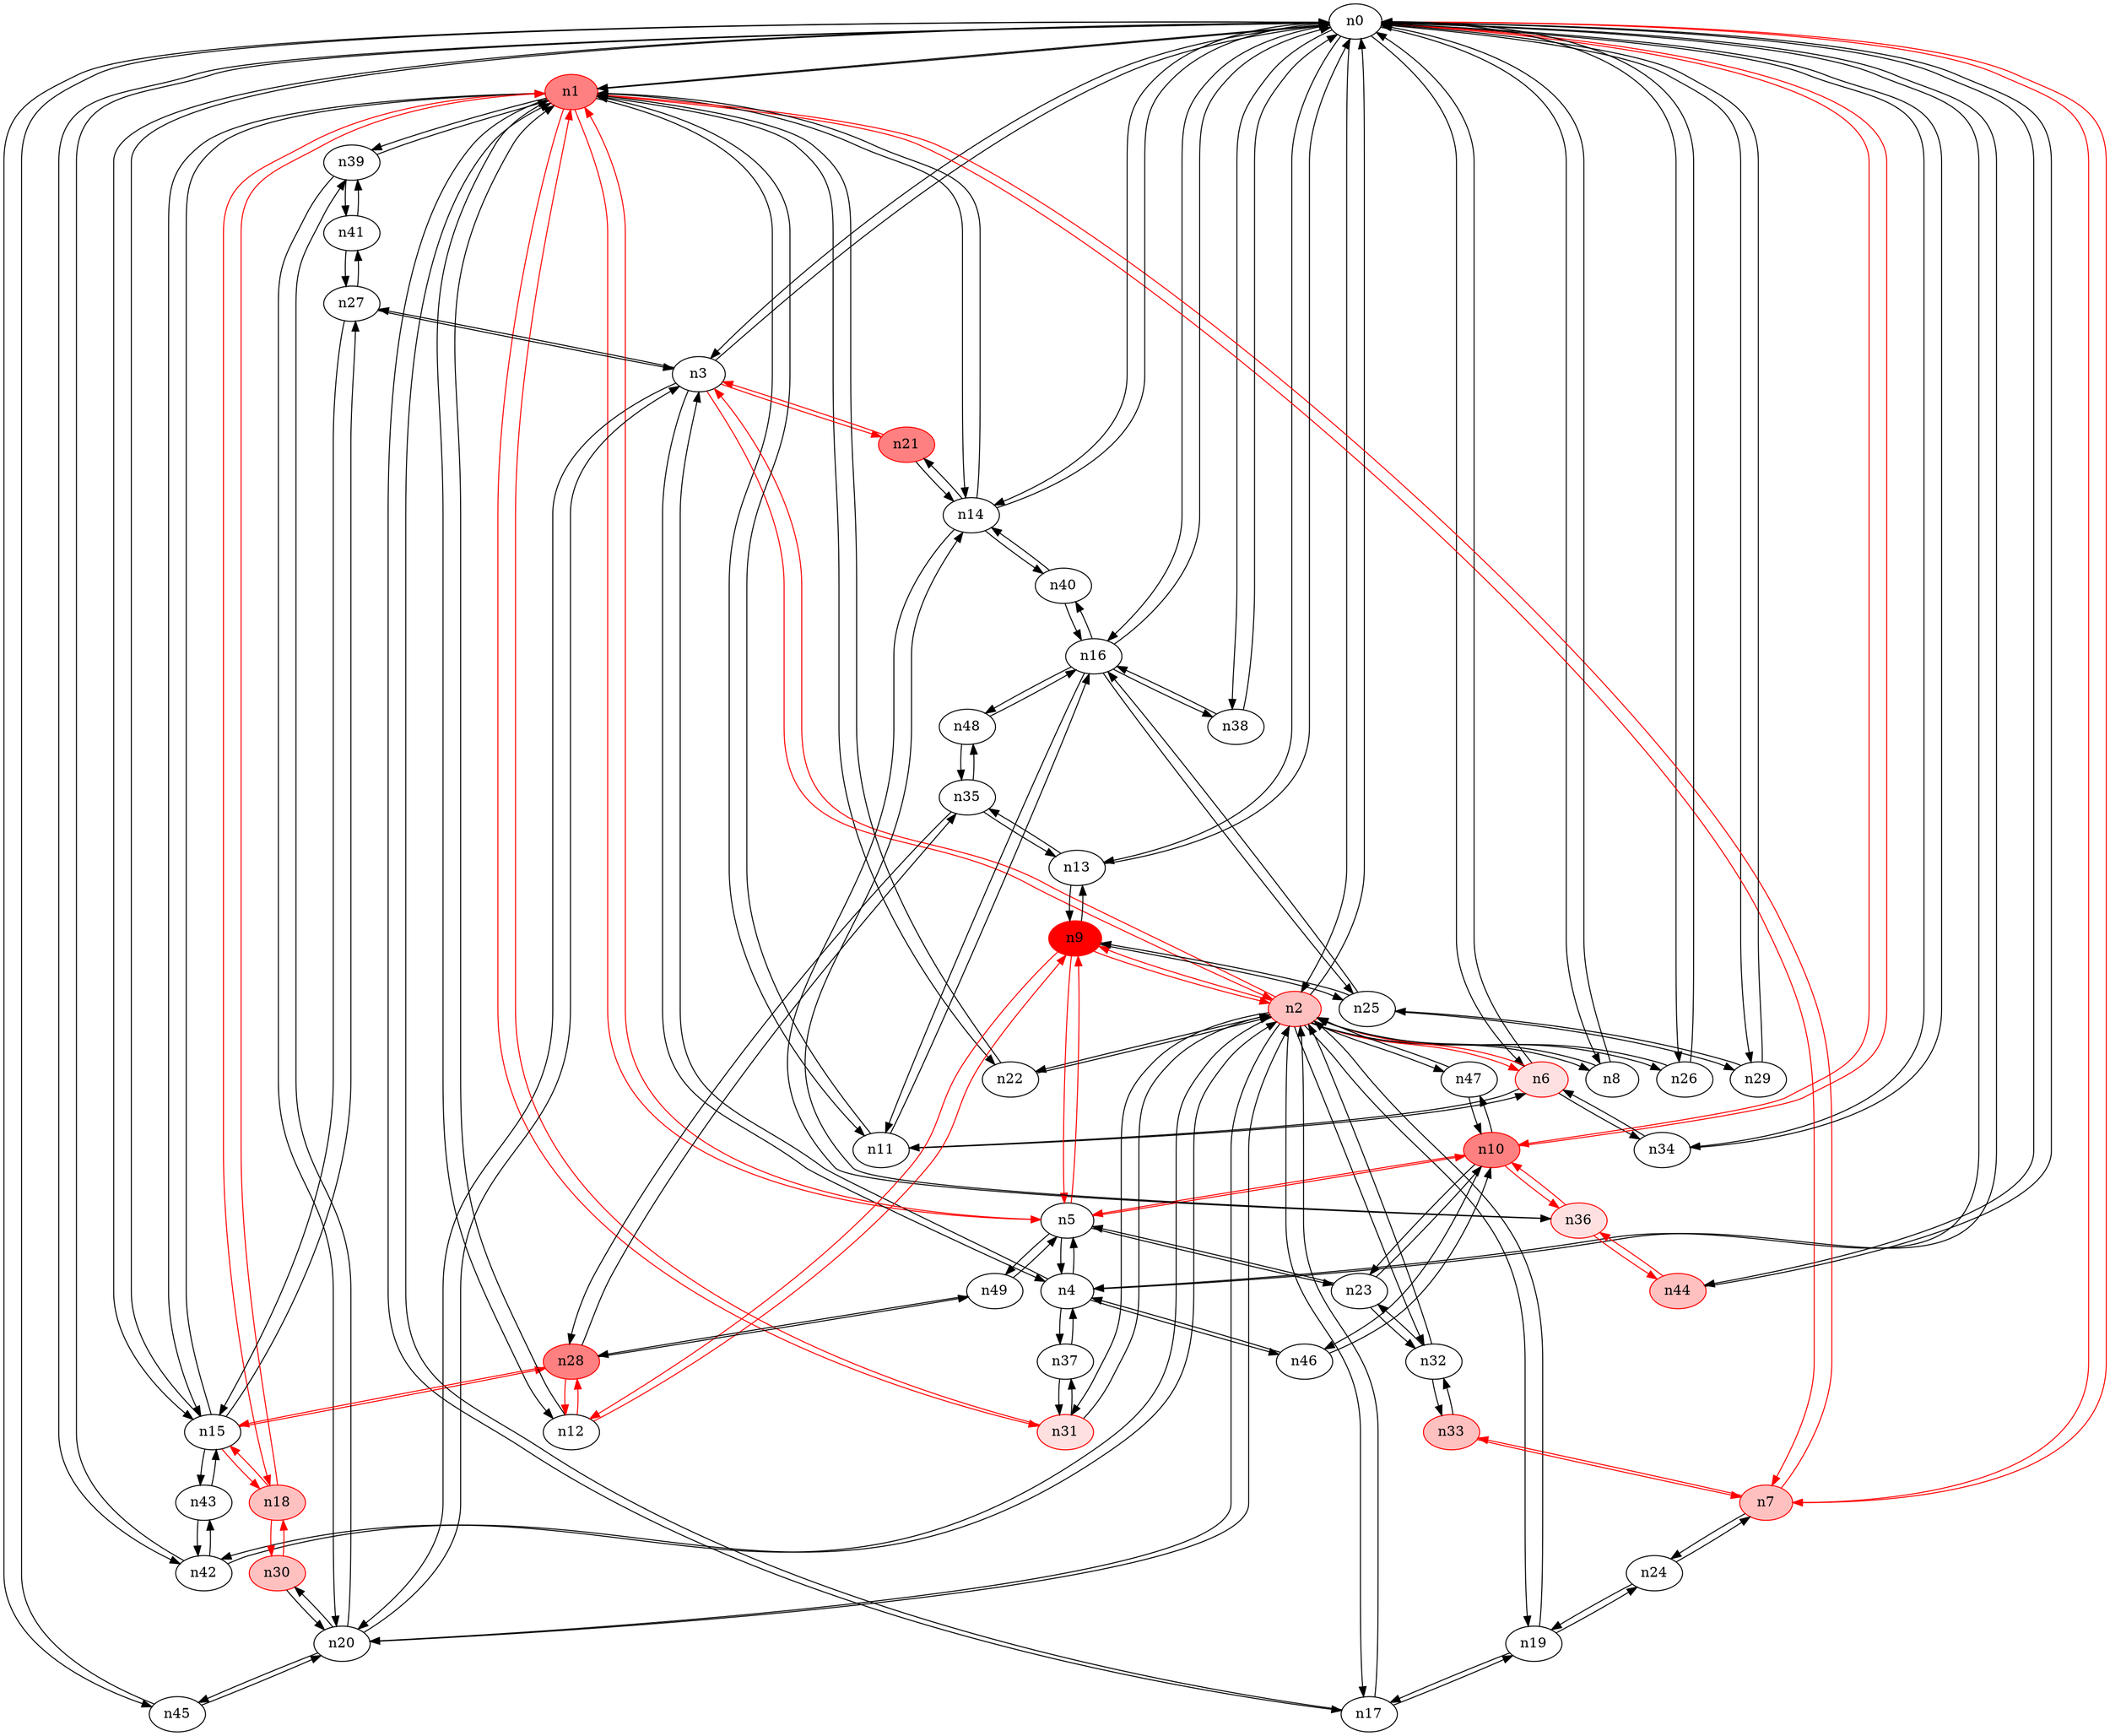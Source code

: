 strict digraph {
n0 [type=switch];
n1 [type=host, color="#FF0000", style=filled, fillcolor="#FF8080"];
n2 [type=host, color="#FF0000", style=filled, fillcolor="#FFC0C0"];
n3 [type=switch];
n4 [type=switch];
n6 [type=host, color="#FF0000", style=filled, fillcolor="#FFE0E0"];
n7 [type=host, color="#FF0000", style=filled, fillcolor="#FFC0C0"];
n8 [type=switch];
n10 [type=switch, color="#FF0000", style=filled, fillcolor="#FF8080"];
n13 [type=switch];
n14 [type=switch];
n15 [type=switch];
n16 [type=switch];
n26 [type=switch];
n29 [type=switch];
n34 [type=switch];
n38 [type=switch];
n42 [type=switch];
n44 [type=host, color="#FF0000", style=filled, fillcolor="#FFC0C0"];
n45 [type=switch];
n5 [type=switch];
n11 [type=switch];
n12 [type=switch];
n17 [type=switch];
n18 [type=host, color="#FF0000", style=filled, fillcolor="#FFC0C0"];
n22 [type=switch];
n31 [type=host, color="#FF0000", style=filled, fillcolor="#FFE0E0"];
n39 [type=switch];
n9 [type=host, color="#FF0000", style=filled, fillcolor="#FF0000"];
n19 [type=switch];
n20 [type=switch];
n32 [type=switch];
n47 [type=switch];
n21 [type=host, color="#FF0000", style=filled, fillcolor="#FF8080"];
n27 [type=switch];
n37 [type=switch];
n46 [type=switch];
n23 [type=switch];
n49 [type=switch];
n24 [type=switch];
n33 [type=host, color="#FF0000", style=filled, fillcolor="#FFC0C0"];
n25 [type=switch];
n36 [type=host, color="#FF0000", style=filled, fillcolor="#FFE0E0"];
n28 [type=switch, color="#FF0000", style=filled, fillcolor="#FF8080"];
n35 [type=switch];
n40 [type=switch];
n43 [type=switch];
n48 [type=switch];
n30 [type=host, color="#FF0000", style=filled, fillcolor="#FFC0C0"];
n41 [type=switch];
n0 -> n1 [src_port=0, dst_port=0];
n0 -> n2 [src_port=0, dst_port=0];
n0 -> n3 [src_port=0, dst_port=0];
n0 -> n4 [src_port=0, dst_port=0];
n0 -> n6 [src_port=0, dst_port=0];
n0 -> n7 [src_port=0, dst_port=0, color="#FF0000"];
n0 -> n8 [src_port=0, dst_port=0];
n0 -> n10 [src_port=0, dst_port=0, color="#FF0000"];
n0 -> n13 [src_port=0, dst_port=0];
n0 -> n14 [src_port=0, dst_port=0];
n0 -> n15 [src_port=0, dst_port=0];
n0 -> n16 [src_port=0, dst_port=0];
n0 -> n26 [src_port=0, dst_port=0];
n0 -> n29 [src_port=0, dst_port=0];
n0 -> n34 [src_port=0, dst_port=0];
n0 -> n38 [src_port=0, dst_port=0];
n0 -> n42 [src_port=0, dst_port=0];
n0 -> n44 [src_port=0, dst_port=0];
n0 -> n45 [src_port=0, dst_port=0];
n1 -> n0 [src_port=0, dst_port=0];
n1 -> n7 [src_port=0, dst_port=0, color="#FF0000"];
n1 -> n14 [src_port=0, dst_port=0];
n1 -> n15 [src_port=0, dst_port=0];
n1 -> n5 [src_port=0, dst_port=0, color="#FF0000"];
n1 -> n11 [src_port=0, dst_port=0];
n1 -> n12 [src_port=0, dst_port=0];
n1 -> n17 [src_port=0, dst_port=0];
n1 -> n18 [src_port=0, dst_port=0, color="#FF0000"];
n1 -> n22 [src_port=0, dst_port=0];
n1 -> n31 [src_port=0, dst_port=0, color="#FF0000"];
n1 -> n39 [src_port=0, dst_port=0];
n2 -> n0 [src_port=0, dst_port=0];
n2 -> n3 [src_port=0, dst_port=0, color="#FF0000"];
n2 -> n6 [src_port=0, dst_port=0, color="#FF0000"];
n2 -> n8 [src_port=0, dst_port=0];
n2 -> n26 [src_port=0, dst_port=0];
n2 -> n42 [src_port=0, dst_port=0];
n2 -> n17 [src_port=0, dst_port=0];
n2 -> n22 [src_port=0, dst_port=0];
n2 -> n31 [src_port=0, dst_port=0];
n2 -> n9 [src_port=0, dst_port=0, color="#FF0000"];
n2 -> n19 [src_port=0, dst_port=0];
n2 -> n20 [src_port=0, dst_port=0];
n2 -> n32 [src_port=0, dst_port=0];
n2 -> n47 [src_port=0, dst_port=0];
n3 -> n0 [src_port=0, dst_port=0];
n3 -> n2 [src_port=0, dst_port=0, color="#FF0000"];
n3 -> n4 [src_port=0, dst_port=0];
n3 -> n20 [src_port=0, dst_port=0];
n3 -> n21 [src_port=0, dst_port=0, color="#FF0000"];
n3 -> n27 [src_port=0, dst_port=0];
n4 -> n0 [src_port=0, dst_port=0];
n4 -> n3 [src_port=0, dst_port=0];
n4 -> n5 [src_port=0, dst_port=0];
n4 -> n37 [src_port=0, dst_port=0];
n4 -> n46 [src_port=0, dst_port=0];
n6 -> n0 [src_port=0, dst_port=0];
n6 -> n2 [src_port=0, dst_port=0, color="#FF0000"];
n6 -> n34 [src_port=0, dst_port=0];
n6 -> n11 [src_port=0, dst_port=0];
n7 -> n0 [src_port=0, dst_port=0, color="#FF0000"];
n7 -> n1 [src_port=0, dst_port=0, color="#FF0000"];
n7 -> n24 [src_port=0, dst_port=0];
n7 -> n33 [src_port=0, dst_port=0, color="#FF0000"];
n8 -> n0 [src_port=0, dst_port=0];
n8 -> n2 [src_port=0, dst_port=0];
n10 -> n0 [src_port=0, dst_port=0, color="#FF0000"];
n10 -> n5 [src_port=0, dst_port=0, color="#FF0000"];
n10 -> n47 [src_port=0, dst_port=0];
n10 -> n46 [src_port=0, dst_port=0];
n10 -> n23 [src_port=0, dst_port=0];
n10 -> n36 [src_port=0, dst_port=0, color="#FF0000"];
n13 -> n0 [src_port=0, dst_port=0];
n13 -> n9 [src_port=0, dst_port=0];
n13 -> n35 [src_port=0, dst_port=0];
n14 -> n0 [src_port=0, dst_port=0];
n14 -> n1 [src_port=0, dst_port=0];
n14 -> n21 [src_port=0, dst_port=0];
n14 -> n36 [src_port=0, dst_port=0];
n14 -> n40 [src_port=0, dst_port=0];
n15 -> n0 [src_port=0, dst_port=0];
n15 -> n1 [src_port=0, dst_port=0];
n15 -> n18 [src_port=0, dst_port=0, color="#FF0000"];
n15 -> n27 [src_port=0, dst_port=0];
n15 -> n28 [src_port=0, dst_port=0, color="#FF0000"];
n15 -> n43 [src_port=0, dst_port=0];
n16 -> n0 [src_port=0, dst_port=0];
n16 -> n38 [src_port=0, dst_port=0];
n16 -> n11 [src_port=0, dst_port=0];
n16 -> n25 [src_port=0, dst_port=0];
n16 -> n40 [src_port=0, dst_port=0];
n16 -> n48 [src_port=0, dst_port=0];
n26 -> n0 [src_port=0, dst_port=0];
n26 -> n2 [src_port=0, dst_port=0];
n29 -> n0 [src_port=0, dst_port=0];
n29 -> n25 [src_port=0, dst_port=0];
n34 -> n0 [src_port=0, dst_port=0];
n34 -> n6 [src_port=0, dst_port=0];
n38 -> n0 [src_port=0, dst_port=0];
n38 -> n16 [src_port=0, dst_port=0];
n42 -> n0 [src_port=0, dst_port=0];
n42 -> n2 [src_port=0, dst_port=0];
n42 -> n43 [src_port=0, dst_port=0];
n44 -> n0 [src_port=0, dst_port=0];
n44 -> n36 [src_port=0, dst_port=0, color="#FF0000"];
n45 -> n0 [src_port=0, dst_port=0];
n45 -> n20 [src_port=0, dst_port=0];
n5 -> n1 [src_port=0, dst_port=0, color="#FF0000"];
n5 -> n4 [src_port=0, dst_port=0];
n5 -> n10 [src_port=0, dst_port=0, color="#FF0000"];
n5 -> n9 [src_port=0, dst_port=0, color="#FF0000"];
n5 -> n23 [src_port=0, dst_port=0];
n5 -> n49 [src_port=0, dst_port=0];
n11 -> n1 [src_port=0, dst_port=0];
n11 -> n6 [src_port=0, dst_port=0];
n11 -> n16 [src_port=0, dst_port=0];
n12 -> n1 [src_port=0, dst_port=0];
n12 -> n9 [src_port=0, dst_port=0, color="#FF0000"];
n12 -> n28 [src_port=0, dst_port=0, color="#FF0000"];
n17 -> n1 [src_port=0, dst_port=0];
n17 -> n2 [src_port=0, dst_port=0];
n17 -> n19 [src_port=0, dst_port=0];
n18 -> n1 [src_port=0, dst_port=0, color="#FF0000"];
n18 -> n15 [src_port=0, dst_port=0, color="#FF0000"];
n18 -> n30 [src_port=0, dst_port=0, color="#FF0000"];
n22 -> n1 [src_port=0, dst_port=0];
n22 -> n2 [src_port=0, dst_port=0];
n31 -> n1 [src_port=0, dst_port=0, color="#FF0000"];
n31 -> n2 [src_port=0, dst_port=0];
n31 -> n37 [src_port=0, dst_port=0];
n39 -> n1 [src_port=0, dst_port=0];
n39 -> n20 [src_port=0, dst_port=0];
n39 -> n41 [src_port=0, dst_port=0];
n9 -> n2 [src_port=0, dst_port=0, color="#FF0000"];
n9 -> n13 [src_port=0, dst_port=0];
n9 -> n5 [src_port=0, dst_port=0, color="#FF0000"];
n9 -> n12 [src_port=0, dst_port=0, color="#FF0000"];
n9 -> n25 [src_port=0, dst_port=0];
n19 -> n2 [src_port=0, dst_port=0];
n19 -> n17 [src_port=0, dst_port=0];
n19 -> n24 [src_port=0, dst_port=0];
n20 -> n2 [src_port=0, dst_port=0];
n20 -> n3 [src_port=0, dst_port=0];
n20 -> n45 [src_port=0, dst_port=0];
n20 -> n39 [src_port=0, dst_port=0];
n20 -> n30 [src_port=0, dst_port=0];
n32 -> n2 [src_port=0, dst_port=0];
n32 -> n23 [src_port=0, dst_port=0];
n32 -> n33 [src_port=0, dst_port=0];
n47 -> n2 [src_port=0, dst_port=0];
n47 -> n10 [src_port=0, dst_port=0];
n21 -> n3 [src_port=0, dst_port=0, color="#FF0000"];
n21 -> n14 [src_port=0, dst_port=0];
n27 -> n3 [src_port=0, dst_port=0];
n27 -> n15 [src_port=0, dst_port=0];
n27 -> n41 [src_port=0, dst_port=0];
n37 -> n4 [src_port=0, dst_port=0];
n37 -> n31 [src_port=0, dst_port=0];
n46 -> n4 [src_port=0, dst_port=0];
n46 -> n10 [src_port=0, dst_port=0];
n23 -> n10 [src_port=0, dst_port=0];
n23 -> n5 [src_port=0, dst_port=0];
n23 -> n32 [src_port=0, dst_port=0];
n49 -> n5 [src_port=0, dst_port=0];
n49 -> n28 [src_port=0, dst_port=0];
n24 -> n7 [src_port=0, dst_port=0];
n24 -> n19 [src_port=0, dst_port=0];
n33 -> n7 [src_port=0, dst_port=0, color="#FF0000"];
n33 -> n32 [src_port=0, dst_port=0];
n25 -> n16 [src_port=0, dst_port=0];
n25 -> n29 [src_port=0, dst_port=0];
n25 -> n9 [src_port=0, dst_port=0];
n36 -> n10 [src_port=0, dst_port=0, color="#FF0000"];
n36 -> n14 [src_port=0, dst_port=0];
n36 -> n44 [src_port=0, dst_port=0, color="#FF0000"];
n28 -> n15 [src_port=0, dst_port=0, color="#FF0000"];
n28 -> n12 [src_port=0, dst_port=0, color="#FF0000"];
n28 -> n49 [src_port=0, dst_port=0];
n28 -> n35 [src_port=0, dst_port=0];
n35 -> n13 [src_port=0, dst_port=0];
n35 -> n28 [src_port=0, dst_port=0];
n35 -> n48 [src_port=0, dst_port=0];
n40 -> n14 [src_port=0, dst_port=0];
n40 -> n16 [src_port=0, dst_port=0];
n43 -> n15 [src_port=0, dst_port=0];
n43 -> n42 [src_port=0, dst_port=0];
n48 -> n16 [src_port=0, dst_port=0];
n48 -> n35 [src_port=0, dst_port=0];
n30 -> n18 [src_port=0, dst_port=0, color="#FF0000"];
n30 -> n20 [src_port=0, dst_port=0];
n41 -> n39 [src_port=0, dst_port=0];
n41 -> n27 [src_port=0, dst_port=0];
}
